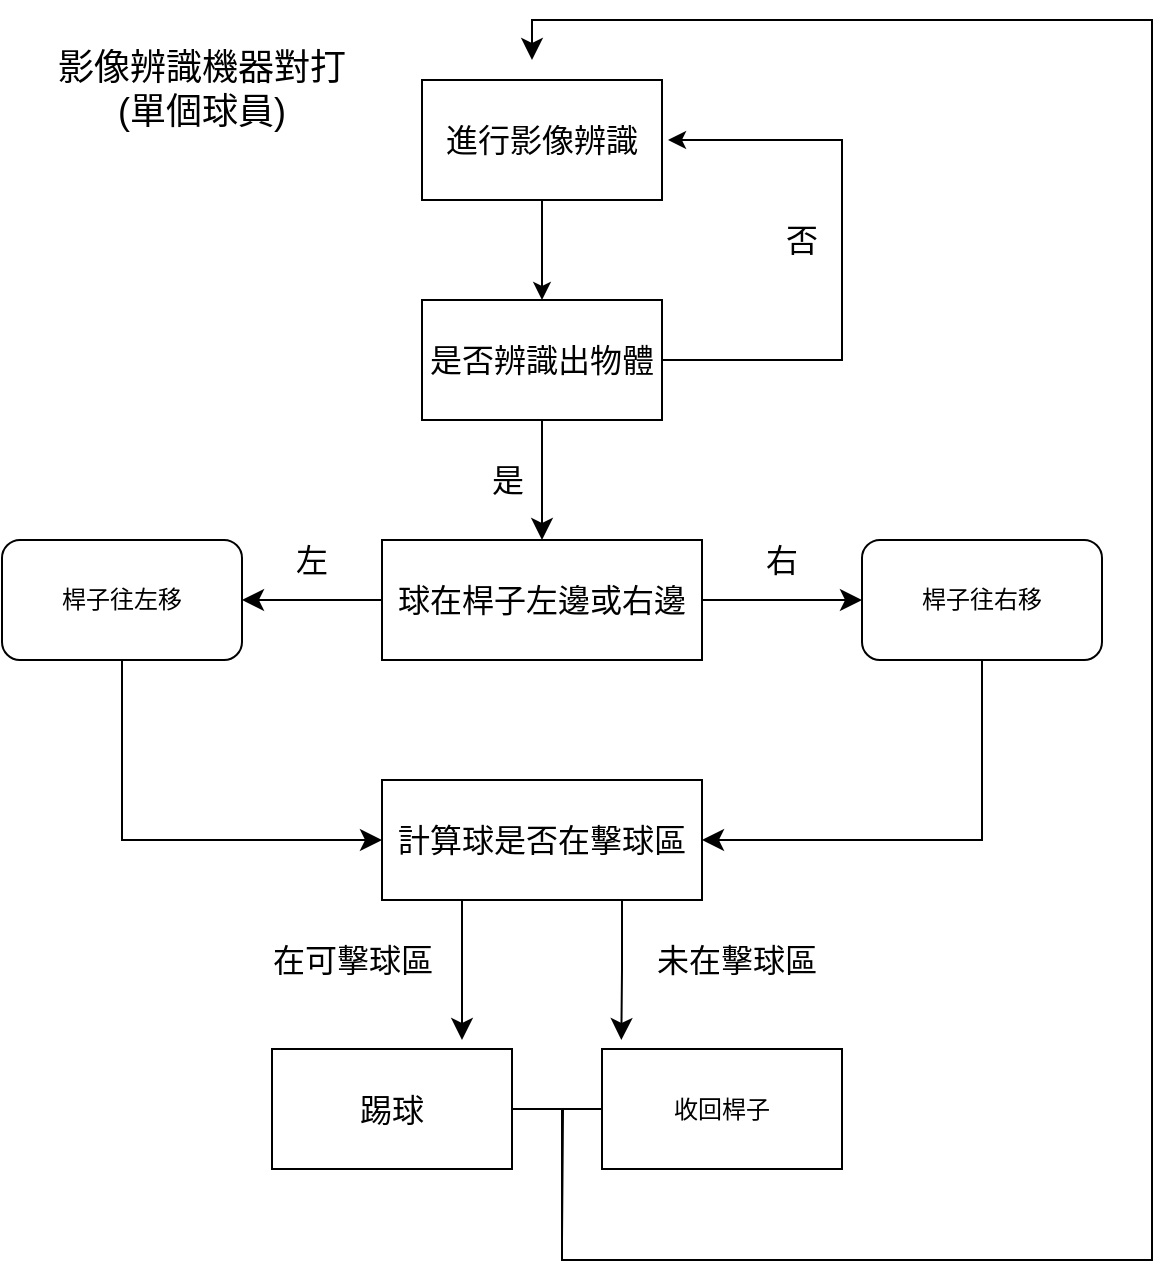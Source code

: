 <mxfile version="10.7.1" type="device"><diagram id="OVRVfNGk9ff_IzmykmCY" name="Page-1"><mxGraphModel dx="1162" dy="623" grid="1" gridSize="10" guides="1" tooltips="1" connect="1" arrows="1" fold="1" page="1" pageScale="1" pageWidth="827" pageHeight="1169" math="0" shadow="0"><root><mxCell id="0"/><mxCell id="1" parent="0"/><mxCell id="qzLOWhnYE7YR6k_W9sJy-4" style="edgeStyle=orthogonalEdgeStyle;rounded=0;orthogonalLoop=1;jettySize=auto;html=1;entryX=0.5;entryY=0;entryDx=0;entryDy=0;" edge="1" parent="1" source="qzLOWhnYE7YR6k_W9sJy-1" target="qzLOWhnYE7YR6k_W9sJy-2"><mxGeometry relative="1" as="geometry"/></mxCell><mxCell id="qzLOWhnYE7YR6k_W9sJy-1" value="&lt;font style=&quot;font-size: 16px&quot;&gt;進行影像辨識&lt;/font&gt;" style="rounded=0;whiteSpace=wrap;html=1;" vertex="1" parent="1"><mxGeometry x="335" y="220" width="120" height="60" as="geometry"/></mxCell><mxCell id="qzLOWhnYE7YR6k_W9sJy-5" style="edgeStyle=orthogonalEdgeStyle;rounded=0;orthogonalLoop=1;jettySize=auto;html=1;" edge="1" parent="1" source="qzLOWhnYE7YR6k_W9sJy-2"><mxGeometry relative="1" as="geometry"><mxPoint x="458" y="250" as="targetPoint"/><Array as="points"><mxPoint x="545" y="360"/><mxPoint x="545" y="250"/></Array></mxGeometry></mxCell><mxCell id="qzLOWhnYE7YR6k_W9sJy-17" style="edgeStyle=orthogonalEdgeStyle;rounded=0;orthogonalLoop=1;jettySize=auto;html=1;entryX=0.5;entryY=0;entryDx=0;entryDy=0;startSize=8;endSize=8;targetPerimeterSpacing=0;" edge="1" parent="1" source="qzLOWhnYE7YR6k_W9sJy-2" target="qzLOWhnYE7YR6k_W9sJy-9"><mxGeometry relative="1" as="geometry"/></mxCell><mxCell id="qzLOWhnYE7YR6k_W9sJy-2" value="&lt;font style=&quot;font-size: 16px&quot;&gt;是否辨識出物體&lt;/font&gt;" style="rounded=0;whiteSpace=wrap;html=1;" vertex="1" parent="1"><mxGeometry x="335" y="330" width="120" height="60" as="geometry"/></mxCell><mxCell id="qzLOWhnYE7YR6k_W9sJy-7" value="&lt;font style=&quot;font-size: 16px&quot;&gt;否&lt;/font&gt;&lt;br&gt;" style="text;html=1;strokeColor=none;fillColor=none;align=center;verticalAlign=middle;whiteSpace=wrap;rounded=0;" vertex="1" parent="1"><mxGeometry x="505" y="290" width="40" height="20" as="geometry"/></mxCell><mxCell id="qzLOWhnYE7YR6k_W9sJy-14" style="edgeStyle=orthogonalEdgeStyle;rounded=0;orthogonalLoop=1;jettySize=auto;html=1;startSize=8;endSize=8;targetPerimeterSpacing=0;" edge="1" parent="1" source="qzLOWhnYE7YR6k_W9sJy-9"><mxGeometry relative="1" as="geometry"><mxPoint x="555" y="480" as="targetPoint"/></mxGeometry></mxCell><mxCell id="qzLOWhnYE7YR6k_W9sJy-15" style="edgeStyle=orthogonalEdgeStyle;rounded=0;orthogonalLoop=1;jettySize=auto;html=1;startSize=8;endSize=8;targetPerimeterSpacing=0;" edge="1" parent="1" source="qzLOWhnYE7YR6k_W9sJy-9"><mxGeometry relative="1" as="geometry"><mxPoint x="245" y="480" as="targetPoint"/></mxGeometry></mxCell><mxCell id="qzLOWhnYE7YR6k_W9sJy-9" value="&lt;font style=&quot;font-size: 16px&quot;&gt;球在桿子左邊或右邊&lt;/font&gt;" style="rounded=0;whiteSpace=wrap;html=1;" vertex="1" parent="1"><mxGeometry x="315" y="450" width="160" height="60" as="geometry"/></mxCell><mxCell id="qzLOWhnYE7YR6k_W9sJy-13" value="&lt;font style=&quot;font-size: 16px&quot;&gt;是&lt;/font&gt;&lt;br&gt;" style="text;html=1;strokeColor=none;fillColor=none;align=center;verticalAlign=middle;whiteSpace=wrap;rounded=0;" vertex="1" parent="1"><mxGeometry x="358" y="410" width="40" height="20" as="geometry"/></mxCell><mxCell id="qzLOWhnYE7YR6k_W9sJy-24" style="edgeStyle=orthogonalEdgeStyle;rounded=0;orthogonalLoop=1;jettySize=auto;html=1;startSize=8;endSize=8;targetPerimeterSpacing=0;entryX=0;entryY=0.5;entryDx=0;entryDy=0;" edge="1" parent="1" source="qzLOWhnYE7YR6k_W9sJy-16" target="qzLOWhnYE7YR6k_W9sJy-21"><mxGeometry relative="1" as="geometry"><mxPoint x="185" y="600" as="targetPoint"/><Array as="points"><mxPoint x="185" y="600"/></Array></mxGeometry></mxCell><mxCell id="qzLOWhnYE7YR6k_W9sJy-16" value="桿子往左移" style="rounded=1;whiteSpace=wrap;html=1;" vertex="1" parent="1"><mxGeometry x="125" y="450" width="120" height="60" as="geometry"/></mxCell><mxCell id="qzLOWhnYE7YR6k_W9sJy-18" value="&lt;font style=&quot;font-size: 16px&quot;&gt;左&lt;/font&gt;&lt;br&gt;" style="text;html=1;strokeColor=none;fillColor=none;align=center;verticalAlign=middle;whiteSpace=wrap;rounded=0;" vertex="1" parent="1"><mxGeometry x="260" y="450" width="40" height="20" as="geometry"/></mxCell><mxCell id="qzLOWhnYE7YR6k_W9sJy-19" value="&lt;span style=&quot;font-size: 16px&quot;&gt;右&lt;/span&gt;" style="text;html=1;strokeColor=none;fillColor=none;align=center;verticalAlign=middle;whiteSpace=wrap;rounded=0;" vertex="1" parent="1"><mxGeometry x="495" y="450" width="40" height="20" as="geometry"/></mxCell><mxCell id="qzLOWhnYE7YR6k_W9sJy-25" style="edgeStyle=orthogonalEdgeStyle;rounded=0;orthogonalLoop=1;jettySize=auto;html=1;startSize=8;endSize=8;targetPerimeterSpacing=0;entryX=1;entryY=0.5;entryDx=0;entryDy=0;" edge="1" parent="1" source="qzLOWhnYE7YR6k_W9sJy-20" target="qzLOWhnYE7YR6k_W9sJy-21"><mxGeometry relative="1" as="geometry"><mxPoint x="485" y="610" as="targetPoint"/><Array as="points"><mxPoint x="615" y="600"/></Array></mxGeometry></mxCell><mxCell id="qzLOWhnYE7YR6k_W9sJy-20" value="桿子往右移" style="rounded=1;whiteSpace=wrap;html=1;" vertex="1" parent="1"><mxGeometry x="555" y="450" width="120" height="60" as="geometry"/></mxCell><mxCell id="qzLOWhnYE7YR6k_W9sJy-32" style="edgeStyle=orthogonalEdgeStyle;rounded=0;orthogonalLoop=1;jettySize=auto;html=1;exitX=0.25;exitY=1;exitDx=0;exitDy=0;startSize=8;endSize=8;targetPerimeterSpacing=0;" edge="1" parent="1" source="qzLOWhnYE7YR6k_W9sJy-21"><mxGeometry relative="1" as="geometry"><mxPoint x="354.667" y="700" as="targetPoint"/><Array as="points"><mxPoint x="355" y="700"/><mxPoint x="355" y="700"/></Array></mxGeometry></mxCell><mxCell id="qzLOWhnYE7YR6k_W9sJy-34" style="edgeStyle=orthogonalEdgeStyle;rounded=0;orthogonalLoop=1;jettySize=auto;html=1;exitX=0.75;exitY=1;exitDx=0;exitDy=0;startSize=8;endSize=8;targetPerimeterSpacing=0;" edge="1" parent="1" source="qzLOWhnYE7YR6k_W9sJy-21"><mxGeometry relative="1" as="geometry"><mxPoint x="434.667" y="700" as="targetPoint"/></mxGeometry></mxCell><mxCell id="qzLOWhnYE7YR6k_W9sJy-21" value="&lt;span style=&quot;font-size: 16px&quot;&gt;計算球是否在擊球區&lt;/span&gt;" style="rounded=0;whiteSpace=wrap;html=1;" vertex="1" parent="1"><mxGeometry x="315" y="570" width="160" height="60" as="geometry"/></mxCell><mxCell id="qzLOWhnYE7YR6k_W9sJy-37" style="edgeStyle=orthogonalEdgeStyle;rounded=0;orthogonalLoop=1;jettySize=auto;html=1;startSize=8;endSize=8;targetPerimeterSpacing=0;endArrow=none;endFill=0;" edge="1" parent="1" source="qzLOWhnYE7YR6k_W9sJy-30"><mxGeometry relative="1" as="geometry"><mxPoint x="405" y="800" as="targetPoint"/></mxGeometry></mxCell><mxCell id="qzLOWhnYE7YR6k_W9sJy-30" value="&lt;font style=&quot;font-size: 16px&quot;&gt;踢球&lt;/font&gt;" style="rounded=0;whiteSpace=wrap;html=1;" vertex="1" parent="1"><mxGeometry x="260" y="704.5" width="120" height="60" as="geometry"/></mxCell><mxCell id="qzLOWhnYE7YR6k_W9sJy-33" value="&lt;font style=&quot;font-size: 16px&quot;&gt;在可擊球區&lt;/font&gt;&lt;br&gt;" style="text;html=1;strokeColor=none;fillColor=none;align=center;verticalAlign=middle;whiteSpace=wrap;rounded=0;" vertex="1" parent="1"><mxGeometry x="247.5" y="650" width="105" height="20" as="geometry"/></mxCell><mxCell id="qzLOWhnYE7YR6k_W9sJy-35" value="&lt;font style=&quot;font-size: 16px&quot;&gt;未在擊球區&lt;/font&gt;&lt;br&gt;" style="text;html=1;strokeColor=none;fillColor=none;align=center;verticalAlign=middle;whiteSpace=wrap;rounded=0;" vertex="1" parent="1"><mxGeometry x="440" y="650" width="105" height="20" as="geometry"/></mxCell><mxCell id="qzLOWhnYE7YR6k_W9sJy-38" style="edgeStyle=orthogonalEdgeStyle;rounded=0;orthogonalLoop=1;jettySize=auto;html=1;startSize=8;endSize=8;targetPerimeterSpacing=0;" edge="1" parent="1" source="qzLOWhnYE7YR6k_W9sJy-36"><mxGeometry relative="1" as="geometry"><mxPoint x="390" y="210" as="targetPoint"/><Array as="points"><mxPoint x="405" y="735"/><mxPoint x="405" y="810"/><mxPoint x="700" y="810"/><mxPoint x="700" y="190"/><mxPoint x="390" y="190"/></Array></mxGeometry></mxCell><mxCell id="qzLOWhnYE7YR6k_W9sJy-36" value="收回桿子" style="rounded=0;whiteSpace=wrap;html=1;" vertex="1" parent="1"><mxGeometry x="425" y="704.5" width="120" height="60" as="geometry"/></mxCell><mxCell id="qzLOWhnYE7YR6k_W9sJy-39" value="&lt;font style=&quot;font-size: 18px&quot;&gt;影像辨識機器對打&lt;br&gt;(單個球員)&lt;br&gt;&lt;/font&gt;" style="text;html=1;strokeColor=none;fillColor=none;align=center;verticalAlign=middle;whiteSpace=wrap;rounded=0;" vertex="1" parent="1"><mxGeometry x="135" y="200" width="180" height="50" as="geometry"/></mxCell></root></mxGraphModel></diagram></mxfile>